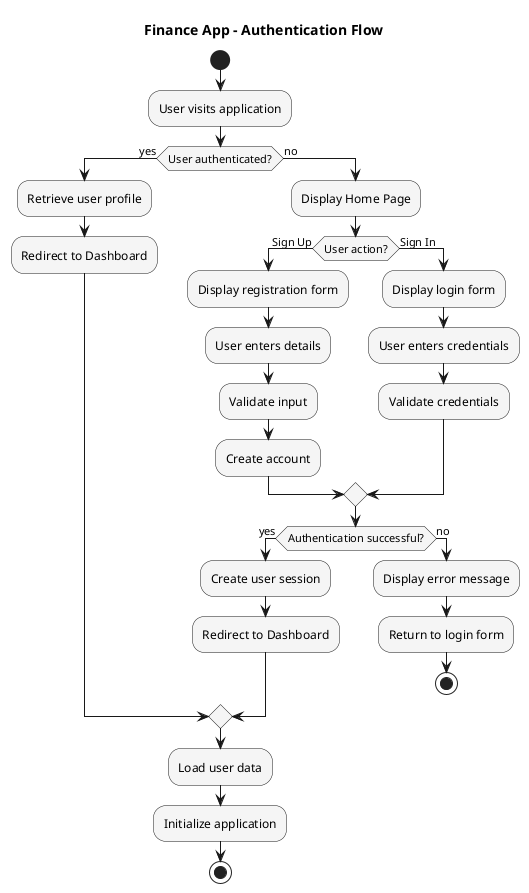 @startuml Authentication Flow
skinparam activityDiamondBackgroundColor LightBlue
skinparam ActivityBackgroundColor WhiteSmoke

title Finance App - Authentication Flow

start
:User visits application;

if (User authenticated?) then (yes)
  :Retrieve user profile;
  :Redirect to Dashboard;
else (no)
  :Display Home Page;
  
  if (User action?) then (Sign Up)
    :Display registration form;
    :User enters details;
    :Validate input;
    :Create account;
  else (Sign In)
    :Display login form;
    :User enters credentials;
    :Validate credentials;
  endif
  
  if (Authentication successful?) then (yes)
    :Create user session;
    :Redirect to Dashboard;
  else (no)
    :Display error message;
    :Return to login form;
    stop
  endif
endif

:Load user data;
:Initialize application;
stop

@enduml 
